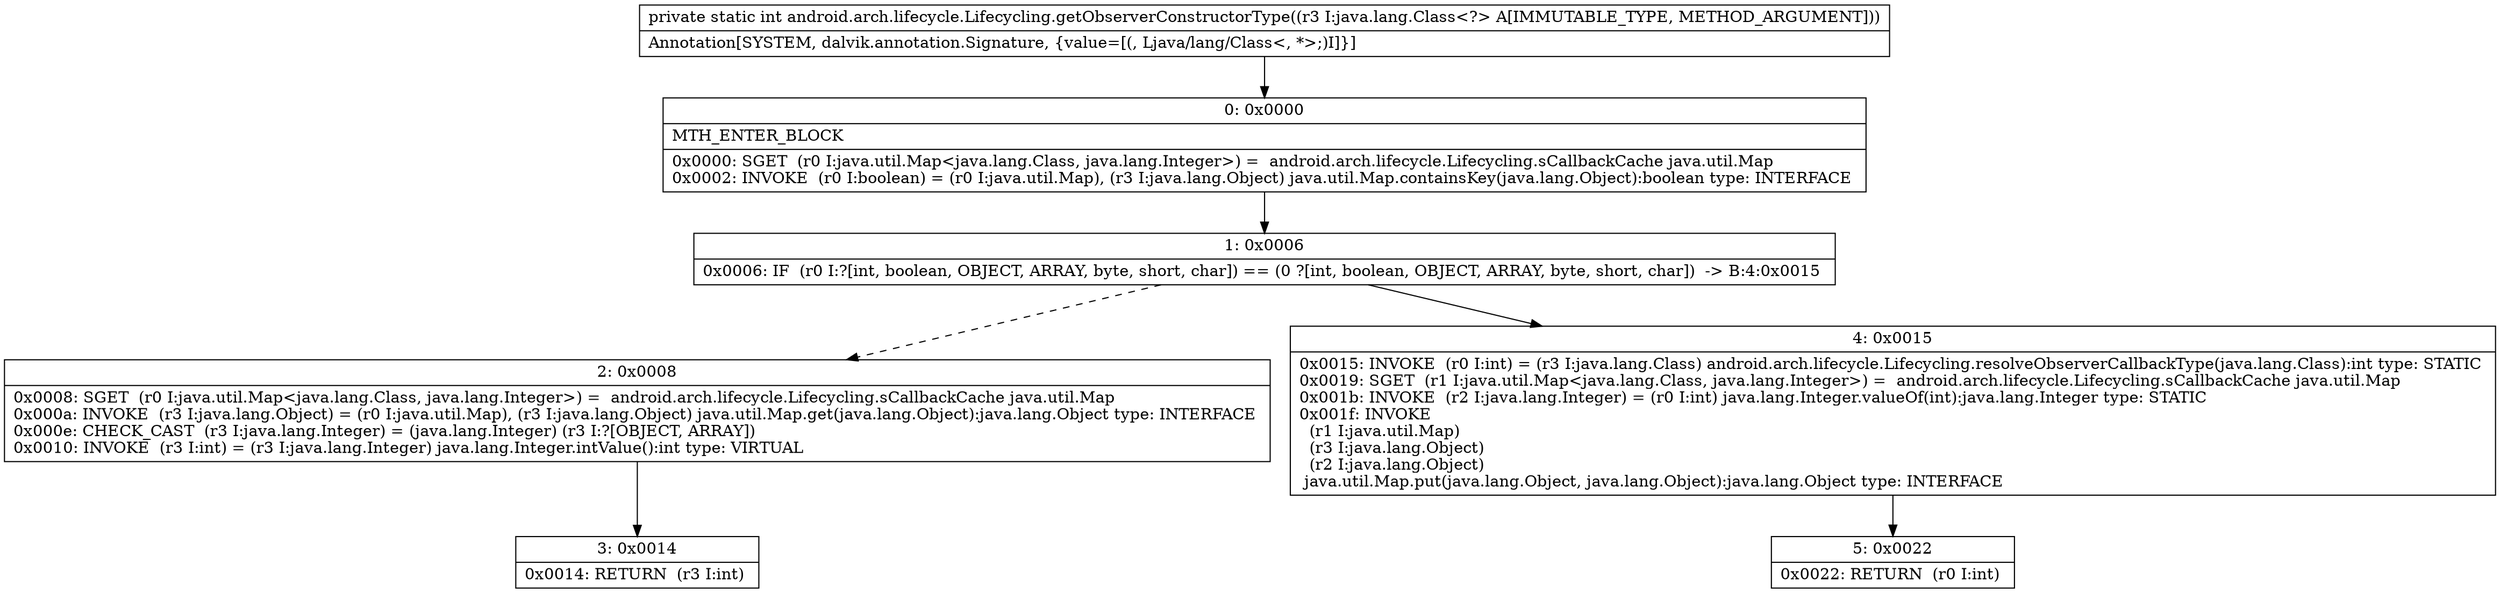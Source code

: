 digraph "CFG forandroid.arch.lifecycle.Lifecycling.getObserverConstructorType(Ljava\/lang\/Class;)I" {
Node_0 [shape=record,label="{0\:\ 0x0000|MTH_ENTER_BLOCK\l|0x0000: SGET  (r0 I:java.util.Map\<java.lang.Class, java.lang.Integer\>) =  android.arch.lifecycle.Lifecycling.sCallbackCache java.util.Map \l0x0002: INVOKE  (r0 I:boolean) = (r0 I:java.util.Map), (r3 I:java.lang.Object) java.util.Map.containsKey(java.lang.Object):boolean type: INTERFACE \l}"];
Node_1 [shape=record,label="{1\:\ 0x0006|0x0006: IF  (r0 I:?[int, boolean, OBJECT, ARRAY, byte, short, char]) == (0 ?[int, boolean, OBJECT, ARRAY, byte, short, char])  \-\> B:4:0x0015 \l}"];
Node_2 [shape=record,label="{2\:\ 0x0008|0x0008: SGET  (r0 I:java.util.Map\<java.lang.Class, java.lang.Integer\>) =  android.arch.lifecycle.Lifecycling.sCallbackCache java.util.Map \l0x000a: INVOKE  (r3 I:java.lang.Object) = (r0 I:java.util.Map), (r3 I:java.lang.Object) java.util.Map.get(java.lang.Object):java.lang.Object type: INTERFACE \l0x000e: CHECK_CAST  (r3 I:java.lang.Integer) = (java.lang.Integer) (r3 I:?[OBJECT, ARRAY]) \l0x0010: INVOKE  (r3 I:int) = (r3 I:java.lang.Integer) java.lang.Integer.intValue():int type: VIRTUAL \l}"];
Node_3 [shape=record,label="{3\:\ 0x0014|0x0014: RETURN  (r3 I:int) \l}"];
Node_4 [shape=record,label="{4\:\ 0x0015|0x0015: INVOKE  (r0 I:int) = (r3 I:java.lang.Class) android.arch.lifecycle.Lifecycling.resolveObserverCallbackType(java.lang.Class):int type: STATIC \l0x0019: SGET  (r1 I:java.util.Map\<java.lang.Class, java.lang.Integer\>) =  android.arch.lifecycle.Lifecycling.sCallbackCache java.util.Map \l0x001b: INVOKE  (r2 I:java.lang.Integer) = (r0 I:int) java.lang.Integer.valueOf(int):java.lang.Integer type: STATIC \l0x001f: INVOKE  \l  (r1 I:java.util.Map)\l  (r3 I:java.lang.Object)\l  (r2 I:java.lang.Object)\l java.util.Map.put(java.lang.Object, java.lang.Object):java.lang.Object type: INTERFACE \l}"];
Node_5 [shape=record,label="{5\:\ 0x0022|0x0022: RETURN  (r0 I:int) \l}"];
MethodNode[shape=record,label="{private static int android.arch.lifecycle.Lifecycling.getObserverConstructorType((r3 I:java.lang.Class\<?\> A[IMMUTABLE_TYPE, METHOD_ARGUMENT]))  | Annotation[SYSTEM, dalvik.annotation.Signature, \{value=[(, Ljava\/lang\/Class\<, *\>;)I]\}]\l}"];
MethodNode -> Node_0;
Node_0 -> Node_1;
Node_1 -> Node_2[style=dashed];
Node_1 -> Node_4;
Node_2 -> Node_3;
Node_4 -> Node_5;
}

